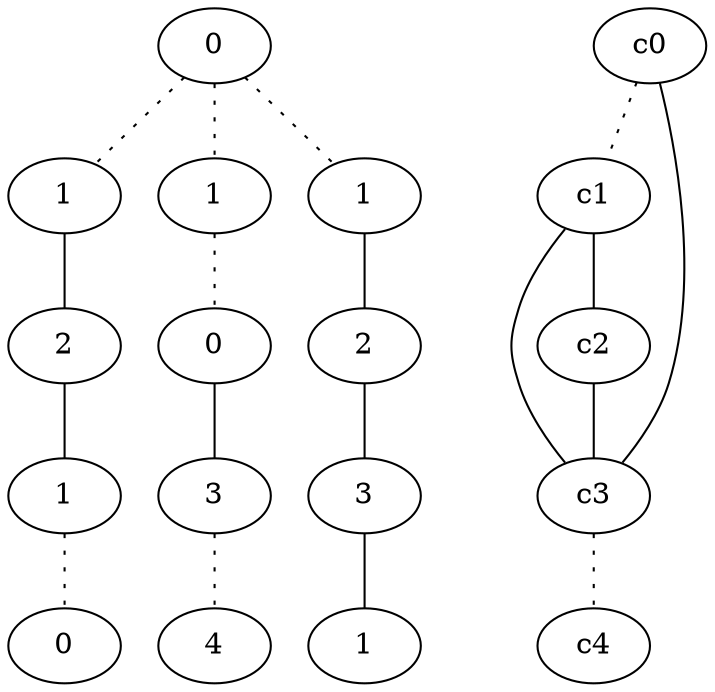 graph {
a0[label=0];
a1[label=1];
a2[label=2];
a3[label=1];
a4[label=0];
a5[label=1];
a6[label=0];
a7[label=3];
a8[label=4];
a9[label=1];
a10[label=2];
a11[label=3];
a12[label=1];
a0 -- a1 [style=dotted];
a0 -- a5 [style=dotted];
a0 -- a9 [style=dotted];
a1 -- a2;
a2 -- a3;
a3 -- a4 [style=dotted];
a5 -- a6 [style=dotted];
a6 -- a7;
a7 -- a8 [style=dotted];
a9 -- a10;
a10 -- a11;
a11 -- a12;
c0 -- c1 [style=dotted];
c0 -- c3;
c1 -- c2;
c1 -- c3;
c2 -- c3;
c3 -- c4 [style=dotted];
}
